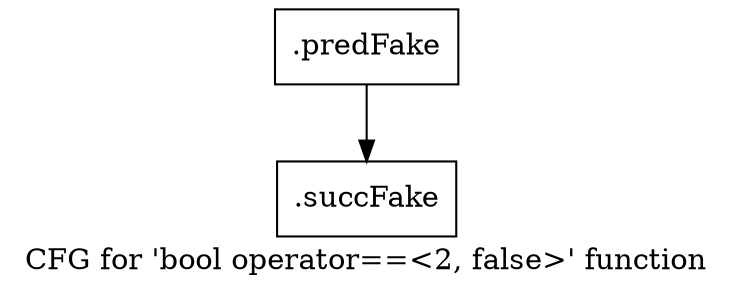 digraph "CFG for 'bool operator==\<2, false\>' function" {
	label="CFG for 'bool operator==\<2, false\>' function";

	Node0x5ea2b70 [shape=record,filename="",linenumber="",label="{.predFake}"];
	Node0x5ea2b70 -> Node0x6107e90[ callList="" memoryops="" filename="/mnt/xilinx/Vitis_HLS/2021.2/include/ap_int_base.h" execusionnum="0"];
	Node0x6107e90 [shape=record,filename="/mnt/xilinx/Vitis_HLS/2021.2/include/ap_int_base.h",linenumber="1810",label="{.succFake}"];
}
